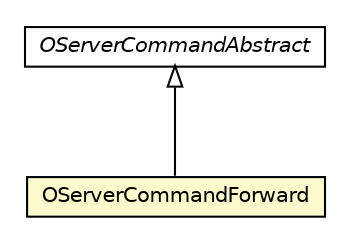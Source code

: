 #!/usr/local/bin/dot
#
# Class diagram 
# Generated by UMLGraph version R5_6-24-gf6e263 (http://www.umlgraph.org/)
#

digraph G {
	edge [fontname="Helvetica",fontsize=10,labelfontname="Helvetica",labelfontsize=10];
	node [fontname="Helvetica",fontsize=10,shape=plaintext];
	nodesep=0.25;
	ranksep=0.5;
	// com.orientechnologies.orient.server.network.protocol.http.command.OServerCommandAbstract
	c3722600 [label=<<table title="com.orientechnologies.orient.server.network.protocol.http.command.OServerCommandAbstract" border="0" cellborder="1" cellspacing="0" cellpadding="2" port="p" href="../OServerCommandAbstract.html">
		<tr><td><table border="0" cellspacing="0" cellpadding="1">
<tr><td align="center" balign="center"><font face="Helvetica-Oblique"> OServerCommandAbstract </font></td></tr>
		</table></td></tr>
		</table>>, URL="../OServerCommandAbstract.html", fontname="Helvetica", fontcolor="black", fontsize=10.0];
	// com.orientechnologies.orient.server.network.protocol.http.command.all.OServerCommandForward
	c3722605 [label=<<table title="com.orientechnologies.orient.server.network.protocol.http.command.all.OServerCommandForward" border="0" cellborder="1" cellspacing="0" cellpadding="2" port="p" bgcolor="lemonChiffon" href="./OServerCommandForward.html">
		<tr><td><table border="0" cellspacing="0" cellpadding="1">
<tr><td align="center" balign="center"> OServerCommandForward </td></tr>
		</table></td></tr>
		</table>>, URL="./OServerCommandForward.html", fontname="Helvetica", fontcolor="black", fontsize=10.0];
	//com.orientechnologies.orient.server.network.protocol.http.command.all.OServerCommandForward extends com.orientechnologies.orient.server.network.protocol.http.command.OServerCommandAbstract
	c3722600:p -> c3722605:p [dir=back,arrowtail=empty];
}

